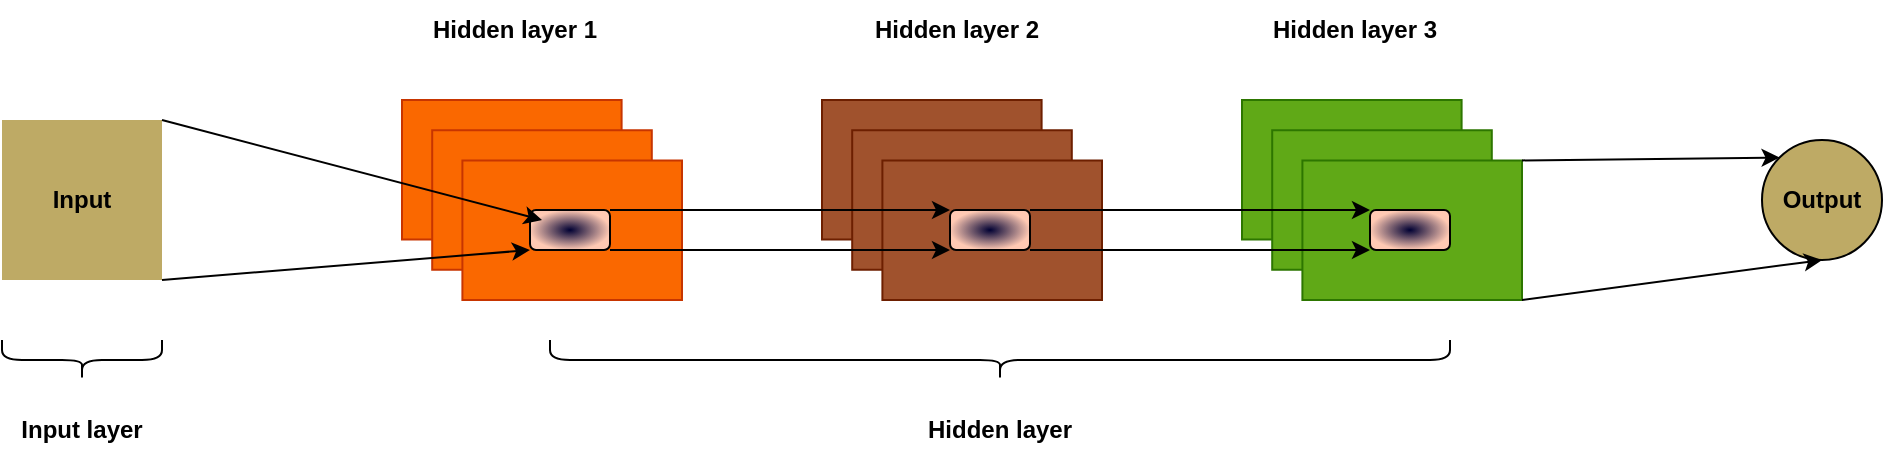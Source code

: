 <mxfile version="24.2.8" type="device">
  <diagram name="Page-1" id="8yQug3ZNX-drCiVjtWhS">
    <mxGraphModel dx="1050" dy="609" grid="1" gridSize="10" guides="1" tooltips="1" connect="1" arrows="1" fold="1" page="1" pageScale="1" pageWidth="850" pageHeight="1100" math="0" shadow="0">
      <root>
        <mxCell id="0" />
        <mxCell id="1" parent="0" />
        <mxCell id="skz79uygYJ-8WfyfZOUw-1" value="&lt;b&gt;Input&lt;/b&gt;" style="whiteSpace=wrap;html=1;aspect=fixed;fillColor=#beaa65;fontColor=#000000;strokeColor=none;" parent="1" vertex="1">
          <mxGeometry x="140" y="310" width="80" height="80" as="geometry" />
        </mxCell>
        <mxCell id="skz79uygYJ-8WfyfZOUw-2" value="" style="verticalLabelPosition=bottom;verticalAlign=top;html=1;shape=mxgraph.basic.layered_rect;dx=30.2;outlineConnect=0;whiteSpace=wrap;direction=west;fillColor=#fa6800;fontColor=#000000;strokeColor=#C73500;" parent="1" vertex="1">
          <mxGeometry x="340" y="300" width="140" height="100" as="geometry" />
        </mxCell>
        <mxCell id="skz79uygYJ-8WfyfZOUw-5" value="&lt;b&gt;Output&lt;/b&gt;" style="ellipse;whiteSpace=wrap;html=1;aspect=fixed;fillColor=#beaa65;" parent="1" vertex="1">
          <mxGeometry x="1020" y="320" width="60" height="60" as="geometry" />
        </mxCell>
        <mxCell id="skz79uygYJ-8WfyfZOUw-6" value="" style="rounded=1;whiteSpace=wrap;html=1;gradientColor=#FFC9B3;fillColor=#000033;gradientDirection=radial;" parent="1" vertex="1">
          <mxGeometry x="404" y="355" width="40" height="20" as="geometry" />
        </mxCell>
        <mxCell id="skz79uygYJ-8WfyfZOUw-9" value="" style="verticalLabelPosition=bottom;verticalAlign=top;html=1;shape=mxgraph.basic.layered_rect;dx=30.2;outlineConnect=0;whiteSpace=wrap;direction=west;fillColor=#a0522d;strokeColor=#6D1F00;fontColor=#ffffff;" parent="1" vertex="1">
          <mxGeometry x="550" y="300" width="140" height="100" as="geometry" />
        </mxCell>
        <mxCell id="skz79uygYJ-8WfyfZOUw-10" value="" style="rounded=1;whiteSpace=wrap;html=1;gradientColor=#FFC9B3;fillColor=#000033;gradientDirection=radial;" parent="1" vertex="1">
          <mxGeometry x="614" y="355" width="40" height="20" as="geometry" />
        </mxCell>
        <mxCell id="skz79uygYJ-8WfyfZOUw-11" value="" style="verticalLabelPosition=bottom;verticalAlign=top;html=1;shape=mxgraph.basic.layered_rect;dx=30.2;outlineConnect=0;whiteSpace=wrap;direction=west;fillColor=#60a917;strokeColor=#2D7600;fontColor=#ffffff;" parent="1" vertex="1">
          <mxGeometry x="760" y="300" width="140" height="100" as="geometry" />
        </mxCell>
        <mxCell id="skz79uygYJ-8WfyfZOUw-12" value="" style="rounded=1;whiteSpace=wrap;html=1;gradientColor=#FFC9B3;fillColor=#000033;gradientDirection=radial;" parent="1" vertex="1">
          <mxGeometry x="824" y="355" width="40" height="20" as="geometry" />
        </mxCell>
        <mxCell id="skz79uygYJ-8WfyfZOUw-13" value="" style="endArrow=classic;html=1;rounded=0;exitX=1;exitY=0;exitDx=0;exitDy=0;entryX=0.5;entryY=0.2;entryDx=0;entryDy=0;entryPerimeter=0;" parent="1" source="skz79uygYJ-8WfyfZOUw-1" edge="1">
          <mxGeometry width="50" height="50" relative="1" as="geometry">
            <mxPoint x="220" y="290" as="sourcePoint" />
            <mxPoint x="410" y="360" as="targetPoint" />
          </mxGeometry>
        </mxCell>
        <mxCell id="skz79uygYJ-8WfyfZOUw-14" value="" style="endArrow=classic;html=1;rounded=0;exitX=1;exitY=0;exitDx=0;exitDy=0;entryX=0;entryY=1;entryDx=0;entryDy=0;" parent="1" target="skz79uygYJ-8WfyfZOUw-6" edge="1">
          <mxGeometry width="50" height="50" relative="1" as="geometry">
            <mxPoint x="220" y="390" as="sourcePoint" />
            <mxPoint x="410" y="440" as="targetPoint" />
          </mxGeometry>
        </mxCell>
        <mxCell id="skz79uygYJ-8WfyfZOUw-15" value="" style="endArrow=classic;html=1;rounded=0;exitX=1;exitY=0;exitDx=0;exitDy=0;entryX=0;entryY=0;entryDx=0;entryDy=0;" parent="1" target="skz79uygYJ-8WfyfZOUw-10" edge="1">
          <mxGeometry width="50" height="50" relative="1" as="geometry">
            <mxPoint x="444" y="355" as="sourcePoint" />
            <mxPoint x="634" y="405" as="targetPoint" />
          </mxGeometry>
        </mxCell>
        <mxCell id="skz79uygYJ-8WfyfZOUw-17" style="edgeStyle=orthogonalEdgeStyle;rounded=0;orthogonalLoop=1;jettySize=auto;html=1;exitX=1;exitY=1;exitDx=0;exitDy=0;entryX=0;entryY=1;entryDx=0;entryDy=0;" parent="1" source="skz79uygYJ-8WfyfZOUw-6" target="skz79uygYJ-8WfyfZOUw-10" edge="1">
          <mxGeometry relative="1" as="geometry">
            <Array as="points">
              <mxPoint x="530" y="375" />
              <mxPoint x="530" y="375" />
            </Array>
          </mxGeometry>
        </mxCell>
        <mxCell id="skz79uygYJ-8WfyfZOUw-18" style="edgeStyle=orthogonalEdgeStyle;rounded=0;orthogonalLoop=1;jettySize=auto;html=1;exitX=1;exitY=0;exitDx=0;exitDy=0;entryX=0;entryY=0;entryDx=0;entryDy=0;" parent="1" source="skz79uygYJ-8WfyfZOUw-10" target="skz79uygYJ-8WfyfZOUw-12" edge="1">
          <mxGeometry relative="1" as="geometry">
            <Array as="points">
              <mxPoint x="740" y="355" />
              <mxPoint x="740" y="355" />
            </Array>
          </mxGeometry>
        </mxCell>
        <mxCell id="skz79uygYJ-8WfyfZOUw-19" style="edgeStyle=orthogonalEdgeStyle;rounded=0;orthogonalLoop=1;jettySize=auto;html=1;exitX=1;exitY=1;exitDx=0;exitDy=0;entryX=0;entryY=1;entryDx=0;entryDy=0;" parent="1" source="skz79uygYJ-8WfyfZOUw-10" target="skz79uygYJ-8WfyfZOUw-12" edge="1">
          <mxGeometry relative="1" as="geometry">
            <Array as="points">
              <mxPoint x="740" y="375" />
              <mxPoint x="740" y="375" />
            </Array>
          </mxGeometry>
        </mxCell>
        <mxCell id="skz79uygYJ-8WfyfZOUw-21" value="" style="endArrow=classic;html=1;rounded=0;exitX=0;exitY=0;exitDx=0;exitDy=0;exitPerimeter=0;entryX=0.5;entryY=1;entryDx=0;entryDy=0;" parent="1" source="skz79uygYJ-8WfyfZOUw-11" target="skz79uygYJ-8WfyfZOUw-5" edge="1">
          <mxGeometry width="50" height="50" relative="1" as="geometry">
            <mxPoint x="950" y="420" as="sourcePoint" />
            <mxPoint x="1000" y="370" as="targetPoint" />
          </mxGeometry>
        </mxCell>
        <mxCell id="skz79uygYJ-8WfyfZOUw-22" value="" style="endArrow=classic;html=1;rounded=0;exitX=0;exitY=0;exitDx=0;exitDy=69.8;exitPerimeter=0;entryX=0;entryY=0;entryDx=0;entryDy=0;" parent="1" source="skz79uygYJ-8WfyfZOUw-11" target="skz79uygYJ-8WfyfZOUw-5" edge="1">
          <mxGeometry width="50" height="50" relative="1" as="geometry">
            <mxPoint x="950" y="420" as="sourcePoint" />
            <mxPoint x="1000" y="370" as="targetPoint" />
          </mxGeometry>
        </mxCell>
        <mxCell id="skz79uygYJ-8WfyfZOUw-23" value="Hidden layer 1" style="text;html=1;align=center;verticalAlign=middle;whiteSpace=wrap;rounded=0;fontStyle=1" parent="1" vertex="1">
          <mxGeometry x="349" y="250" width="95" height="30" as="geometry" />
        </mxCell>
        <mxCell id="skz79uygYJ-8WfyfZOUw-24" value="Hidden layer 2" style="text;html=1;align=center;verticalAlign=middle;whiteSpace=wrap;rounded=0;fontStyle=1" parent="1" vertex="1">
          <mxGeometry x="570" y="250" width="95" height="30" as="geometry" />
        </mxCell>
        <mxCell id="skz79uygYJ-8WfyfZOUw-25" value="Hidden layer 3" style="text;html=1;align=center;verticalAlign=middle;whiteSpace=wrap;rounded=0;fontStyle=1" parent="1" vertex="1">
          <mxGeometry x="769" y="250" width="95" height="30" as="geometry" />
        </mxCell>
        <mxCell id="skz79uygYJ-8WfyfZOUw-26" value="" style="shape=curlyBracket;whiteSpace=wrap;html=1;rounded=1;flipH=1;labelPosition=right;verticalLabelPosition=middle;align=left;verticalAlign=middle;direction=north;" parent="1" vertex="1">
          <mxGeometry x="414" y="420" width="450" height="20" as="geometry" />
        </mxCell>
        <mxCell id="skz79uygYJ-8WfyfZOUw-27" value="" style="shape=curlyBracket;whiteSpace=wrap;html=1;rounded=1;flipH=1;labelPosition=right;verticalLabelPosition=middle;align=left;verticalAlign=middle;direction=north;" parent="1" vertex="1">
          <mxGeometry x="140" y="420" width="80" height="20" as="geometry" />
        </mxCell>
        <mxCell id="skz79uygYJ-8WfyfZOUw-28" value="Input layer" style="text;html=1;align=center;verticalAlign=middle;whiteSpace=wrap;rounded=0;fontStyle=1" parent="1" vertex="1">
          <mxGeometry x="140" y="450" width="80" height="30" as="geometry" />
        </mxCell>
        <mxCell id="skz79uygYJ-8WfyfZOUw-29" value="Hidden layer" style="text;html=1;align=center;verticalAlign=middle;whiteSpace=wrap;rounded=0;fontStyle=1" parent="1" vertex="1">
          <mxGeometry x="599" y="450" width="80" height="30" as="geometry" />
        </mxCell>
      </root>
    </mxGraphModel>
  </diagram>
</mxfile>
